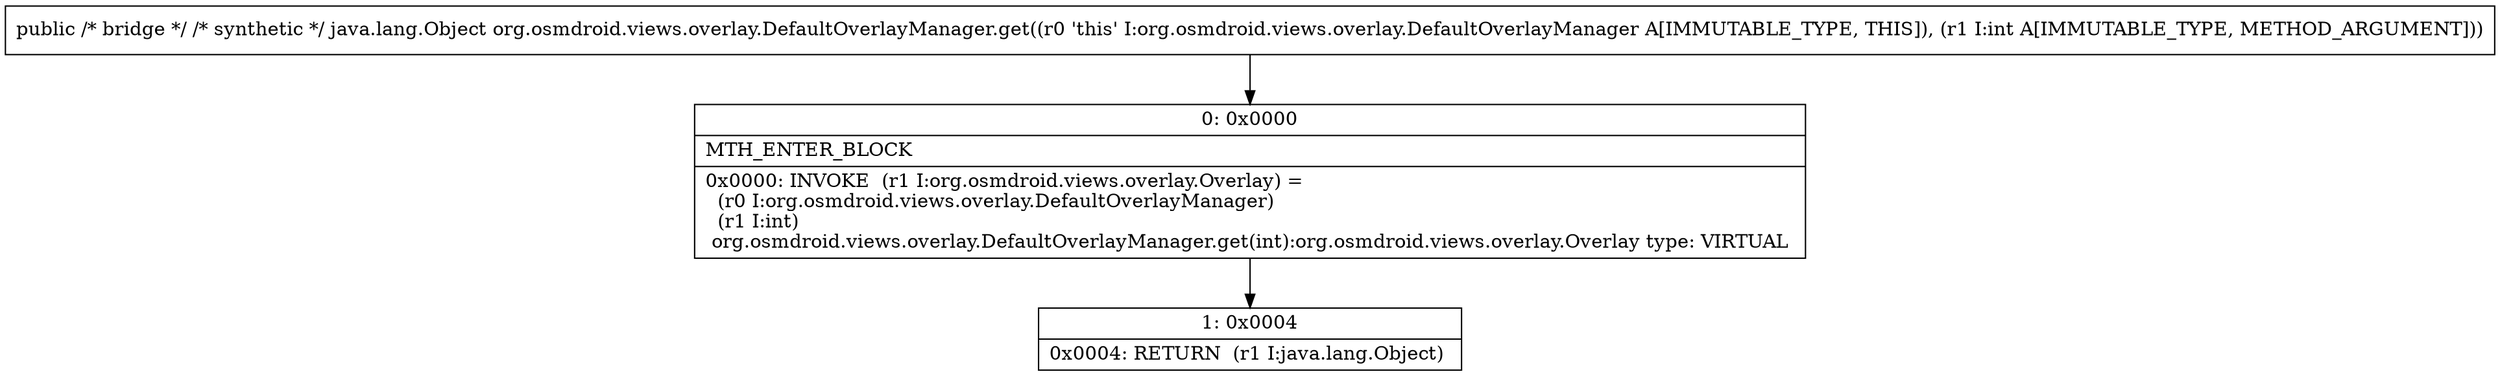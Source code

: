digraph "CFG fororg.osmdroid.views.overlay.DefaultOverlayManager.get(I)Ljava\/lang\/Object;" {
Node_0 [shape=record,label="{0\:\ 0x0000|MTH_ENTER_BLOCK\l|0x0000: INVOKE  (r1 I:org.osmdroid.views.overlay.Overlay) = \l  (r0 I:org.osmdroid.views.overlay.DefaultOverlayManager)\l  (r1 I:int)\l org.osmdroid.views.overlay.DefaultOverlayManager.get(int):org.osmdroid.views.overlay.Overlay type: VIRTUAL \l}"];
Node_1 [shape=record,label="{1\:\ 0x0004|0x0004: RETURN  (r1 I:java.lang.Object) \l}"];
MethodNode[shape=record,label="{public \/* bridge *\/ \/* synthetic *\/ java.lang.Object org.osmdroid.views.overlay.DefaultOverlayManager.get((r0 'this' I:org.osmdroid.views.overlay.DefaultOverlayManager A[IMMUTABLE_TYPE, THIS]), (r1 I:int A[IMMUTABLE_TYPE, METHOD_ARGUMENT])) }"];
MethodNode -> Node_0;
Node_0 -> Node_1;
}

